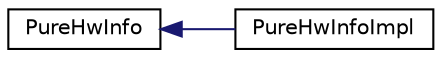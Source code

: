 digraph "Graphical Class Hierarchy"
{
 // LATEX_PDF_SIZE
  edge [fontname="Helvetica",fontsize="10",labelfontname="Helvetica",labelfontsize="10"];
  node [fontname="Helvetica",fontsize="10",shape=record];
  rankdir="LR";
  Node0 [label="PureHwInfo",height=0.2,width=0.4,color="black", fillcolor="white", style="filled",URL="$class_pure_hw_info.html",tooltip="Pure hardware information class."];
  Node0 -> Node1 [dir="back",color="midnightblue",fontsize="10",style="solid",fontname="Helvetica"];
  Node1 [label="PureHwInfoImpl",height=0.2,width=0.4,color="black", fillcolor="white", style="filled",URL="$class_pure_hw_info_impl.html",tooltip=" "];
}
